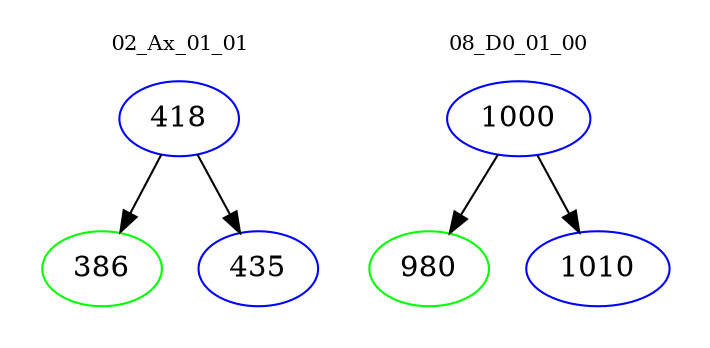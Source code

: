 digraph{
subgraph cluster_0 {
color = white
label = "02_Ax_01_01";
fontsize=10;
T0_418 [label="418", color="blue"]
T0_418 -> T0_386 [color="black"]
T0_386 [label="386", color="green"]
T0_418 -> T0_435 [color="black"]
T0_435 [label="435", color="blue"]
}
subgraph cluster_1 {
color = white
label = "08_D0_01_00";
fontsize=10;
T1_1000 [label="1000", color="blue"]
T1_1000 -> T1_980 [color="black"]
T1_980 [label="980", color="green"]
T1_1000 -> T1_1010 [color="black"]
T1_1010 [label="1010", color="blue"]
}
}
